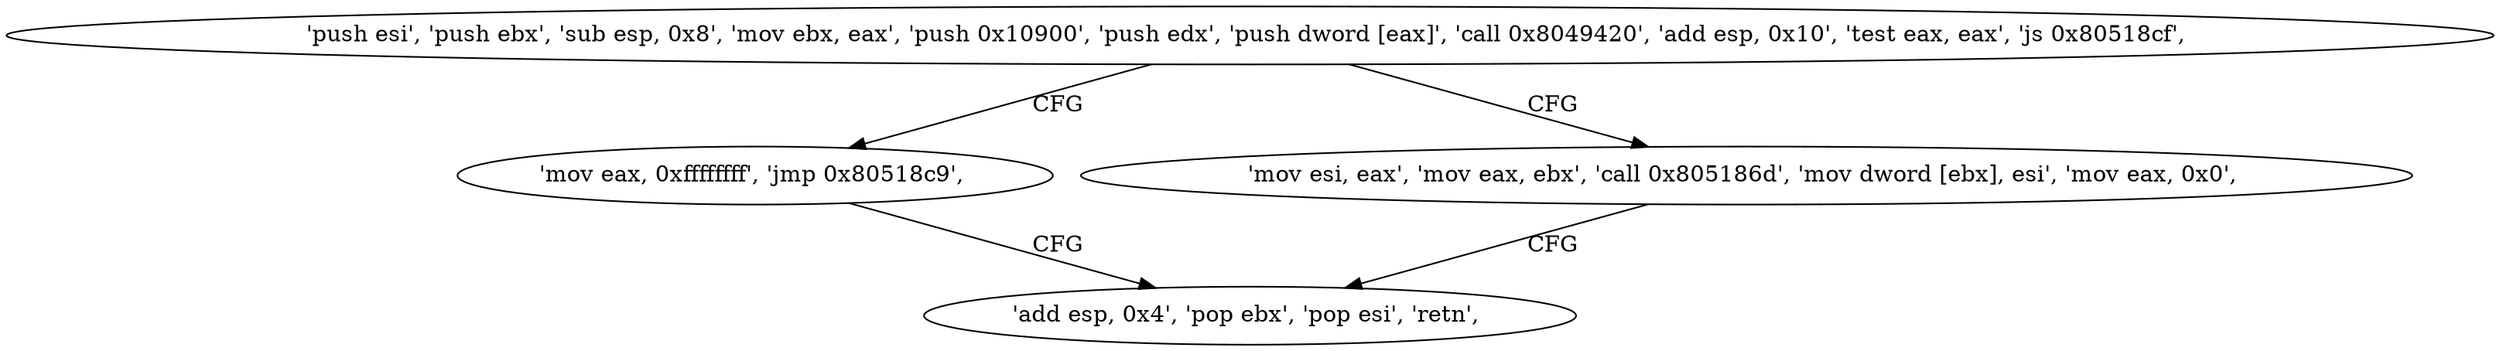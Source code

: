 digraph "func" {
"134551710" [label = "'push esi', 'push ebx', 'sub esp, 0x8', 'mov ebx, eax', 'push 0x10900', 'push edx', 'push dword [eax]', 'call 0x8049420', 'add esp, 0x10', 'test eax, eax', 'js 0x80518cf', " ]
"134551759" [label = "'mov eax, 0xffffffff', 'jmp 0x80518c9', " ]
"134551737" [label = "'mov esi, eax', 'mov eax, ebx', 'call 0x805186d', 'mov dword [ebx], esi', 'mov eax, 0x0', " ]
"134551753" [label = "'add esp, 0x4', 'pop ebx', 'pop esi', 'retn', " ]
"134551710" -> "134551759" [ label = "CFG" ]
"134551710" -> "134551737" [ label = "CFG" ]
"134551759" -> "134551753" [ label = "CFG" ]
"134551737" -> "134551753" [ label = "CFG" ]
}
